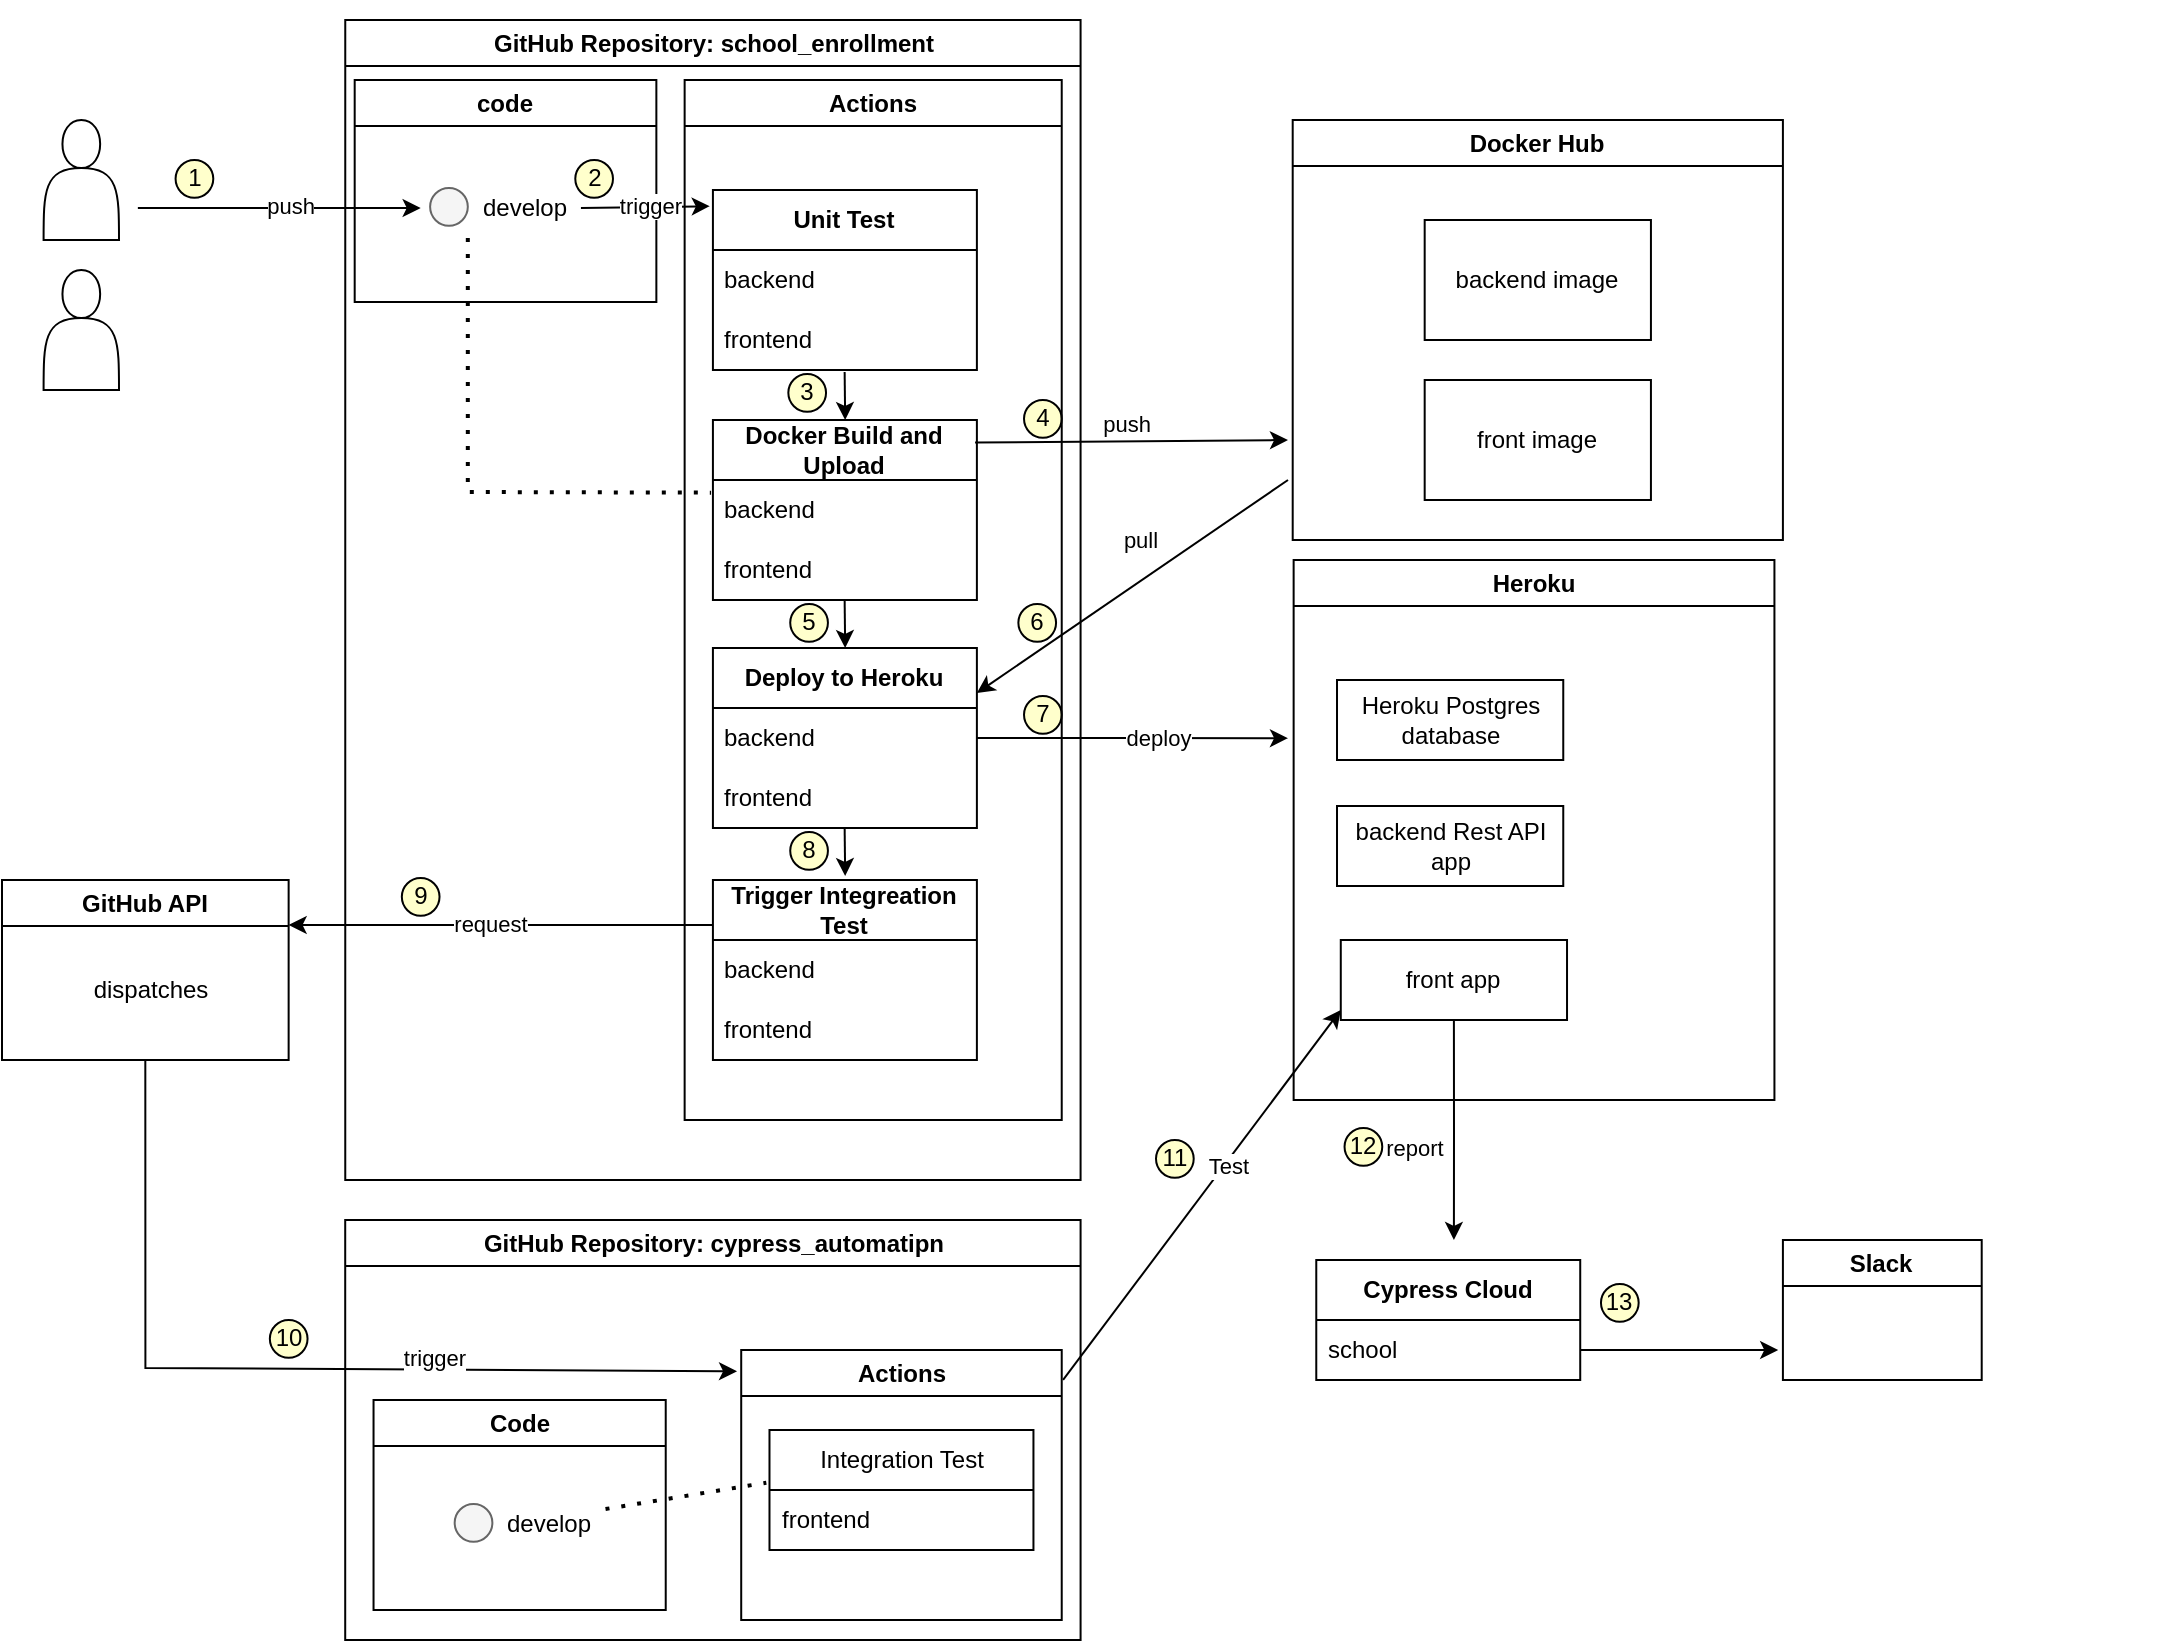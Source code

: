 <mxfile version="26.1.1">
  <diagram id="yPxyJZ8AM_hMuL3Unpa9" name="gitflow">
    <mxGraphModel dx="3227" dy="2710" grid="0" gridSize="10" guides="1" tooltips="1" connect="1" arrows="1" fold="1" page="1" pageScale="1" pageWidth="1100" pageHeight="850" math="0" shadow="0">
      <root>
        <mxCell id="0" />
        <mxCell id="1" parent="0" />
        <mxCell id="CcKZIoQVEdIfFy5B0TF_-364" value="" style="group" vertex="1" connectable="0" parent="1">
          <mxGeometry x="-1081" y="-1680" width="1079" height="820" as="geometry" />
        </mxCell>
        <mxCell id="CcKZIoQVEdIfFy5B0TF_-302" value="" style="group" vertex="1" connectable="0" parent="CcKZIoQVEdIfFy5B0TF_-364">
          <mxGeometry x="152.777" width="414.797" height="590" as="geometry" />
        </mxCell>
        <mxCell id="CcKZIoQVEdIfFy5B0TF_-301" value="GitHub Repository: school_enrollment" style="swimlane;rounded=0;whiteSpace=wrap;html=1;" vertex="1" parent="CcKZIoQVEdIfFy5B0TF_-302">
          <mxGeometry x="18.854" y="10" width="367.661" height="580" as="geometry" />
        </mxCell>
        <mxCell id="CcKZIoQVEdIfFy5B0TF_-333" value="2" style="ellipse;whiteSpace=wrap;html=1;aspect=fixed;fillColor=#FFFFCC;" vertex="1" parent="CcKZIoQVEdIfFy5B0TF_-301">
          <mxGeometry x="115.012" y="70" width="18.854" height="18.854" as="geometry" />
        </mxCell>
        <mxCell id="CcKZIoQVEdIfFy5B0TF_-334" value="3" style="ellipse;whiteSpace=wrap;html=1;aspect=fixed;fillColor=#FFFFCC;" vertex="1" parent="CcKZIoQVEdIfFy5B0TF_-301">
          <mxGeometry x="221.539" y="177" width="18.854" height="18.854" as="geometry" />
        </mxCell>
        <mxCell id="CcKZIoQVEdIfFy5B0TF_-335" value="4" style="ellipse;whiteSpace=wrap;html=1;aspect=fixed;fillColor=#FFFFCC;" vertex="1" parent="CcKZIoQVEdIfFy5B0TF_-301">
          <mxGeometry x="339.379" y="190" width="18.854" height="18.854" as="geometry" />
        </mxCell>
        <mxCell id="CcKZIoQVEdIfFy5B0TF_-337" value="5" style="ellipse;whiteSpace=wrap;html=1;aspect=fixed;fillColor=#FFFFCC;" vertex="1" parent="CcKZIoQVEdIfFy5B0TF_-301">
          <mxGeometry x="222.482" y="292" width="18.854" height="18.854" as="geometry" />
        </mxCell>
        <mxCell id="CcKZIoQVEdIfFy5B0TF_-338" value="6" style="ellipse;whiteSpace=wrap;html=1;aspect=fixed;fillColor=#FFFFCC;" vertex="1" parent="CcKZIoQVEdIfFy5B0TF_-301">
          <mxGeometry x="336.551" y="292" width="18.854" height="18.854" as="geometry" />
        </mxCell>
        <mxCell id="CcKZIoQVEdIfFy5B0TF_-339" value="8" style="ellipse;whiteSpace=wrap;html=1;aspect=fixed;fillColor=#FFFFCC;" vertex="1" parent="CcKZIoQVEdIfFy5B0TF_-301">
          <mxGeometry x="222.482" y="406" width="18.854" height="18.854" as="geometry" />
        </mxCell>
        <mxCell id="CcKZIoQVEdIfFy5B0TF_-342" value="9" style="ellipse;whiteSpace=wrap;html=1;aspect=fixed;fillColor=#FFFFCC;" vertex="1" parent="CcKZIoQVEdIfFy5B0TF_-301">
          <mxGeometry x="28.282" y="429" width="18.854" height="18.854" as="geometry" />
        </mxCell>
        <mxCell id="CcKZIoQVEdIfFy5B0TF_-353" value="7" style="ellipse;whiteSpace=wrap;html=1;aspect=fixed;fillColor=#FFFFCC;" vertex="1" parent="CcKZIoQVEdIfFy5B0TF_-301">
          <mxGeometry x="339.379" y="338" width="18.854" height="18.854" as="geometry" />
        </mxCell>
        <mxCell id="CcKZIoQVEdIfFy5B0TF_-188" value="Actions" style="swimlane;whiteSpace=wrap;html=1;" vertex="1" parent="CcKZIoQVEdIfFy5B0TF_-302">
          <mxGeometry x="188.544" y="40" width="188.544" height="520" as="geometry" />
        </mxCell>
        <mxCell id="CcKZIoQVEdIfFy5B0TF_-196" value="&lt;b&gt;Unit Test&lt;/b&gt;" style="swimlane;fontStyle=0;childLayout=stackLayout;horizontal=1;startSize=30;horizontalStack=0;resizeParent=1;resizeParentMax=0;resizeLast=0;collapsible=1;marginBottom=0;whiteSpace=wrap;html=1;" vertex="1" parent="CcKZIoQVEdIfFy5B0TF_-188">
          <mxGeometry x="14.141" y="55" width="131.981" height="90" as="geometry" />
        </mxCell>
        <mxCell id="CcKZIoQVEdIfFy5B0TF_-197" value="backend" style="text;strokeColor=none;fillColor=none;align=left;verticalAlign=middle;spacingLeft=4;spacingRight=4;overflow=hidden;points=[[0,0.5],[1,0.5]];portConstraint=eastwest;rotatable=0;whiteSpace=wrap;html=1;" vertex="1" parent="CcKZIoQVEdIfFy5B0TF_-196">
          <mxGeometry y="30" width="131.981" height="30" as="geometry" />
        </mxCell>
        <mxCell id="CcKZIoQVEdIfFy5B0TF_-198" value="frontend" style="text;strokeColor=none;fillColor=none;align=left;verticalAlign=middle;spacingLeft=4;spacingRight=4;overflow=hidden;points=[[0,0.5],[1,0.5]];portConstraint=eastwest;rotatable=0;whiteSpace=wrap;html=1;" vertex="1" parent="CcKZIoQVEdIfFy5B0TF_-196">
          <mxGeometry y="60" width="131.981" height="30" as="geometry" />
        </mxCell>
        <mxCell id="CcKZIoQVEdIfFy5B0TF_-205" value="&lt;b&gt;Docker Build and Upload&lt;/b&gt;" style="swimlane;fontStyle=0;childLayout=stackLayout;horizontal=1;startSize=30;horizontalStack=0;resizeParent=1;resizeParentMax=0;resizeLast=0;collapsible=1;marginBottom=0;whiteSpace=wrap;html=1;" vertex="1" parent="CcKZIoQVEdIfFy5B0TF_-188">
          <mxGeometry x="14.141" y="170" width="131.981" height="90" as="geometry" />
        </mxCell>
        <mxCell id="CcKZIoQVEdIfFy5B0TF_-206" value="backend" style="text;strokeColor=none;fillColor=none;align=left;verticalAlign=middle;spacingLeft=4;spacingRight=4;overflow=hidden;points=[[0,0.5],[1,0.5]];portConstraint=eastwest;rotatable=0;whiteSpace=wrap;html=1;" vertex="1" parent="CcKZIoQVEdIfFy5B0TF_-205">
          <mxGeometry y="30" width="131.981" height="30" as="geometry" />
        </mxCell>
        <mxCell id="CcKZIoQVEdIfFy5B0TF_-207" value="frontend" style="text;strokeColor=none;fillColor=none;align=left;verticalAlign=middle;spacingLeft=4;spacingRight=4;overflow=hidden;points=[[0,0.5],[1,0.5]];portConstraint=eastwest;rotatable=0;whiteSpace=wrap;html=1;" vertex="1" parent="CcKZIoQVEdIfFy5B0TF_-205">
          <mxGeometry y="60" width="131.981" height="30" as="geometry" />
        </mxCell>
        <mxCell id="CcKZIoQVEdIfFy5B0TF_-219" value="&lt;b&gt;Deploy to Heroku&lt;/b&gt;" style="swimlane;fontStyle=0;childLayout=stackLayout;horizontal=1;startSize=30;horizontalStack=0;resizeParent=1;resizeParentMax=0;resizeLast=0;collapsible=1;marginBottom=0;whiteSpace=wrap;html=1;" vertex="1" parent="CcKZIoQVEdIfFy5B0TF_-188">
          <mxGeometry x="14.141" y="284" width="131.981" height="90" as="geometry" />
        </mxCell>
        <mxCell id="CcKZIoQVEdIfFy5B0TF_-351" style="edgeStyle=orthogonalEdgeStyle;rounded=0;orthogonalLoop=1;jettySize=auto;html=1;exitX=1;exitY=0.5;exitDx=0;exitDy=0;" edge="1" parent="CcKZIoQVEdIfFy5B0TF_-219" source="CcKZIoQVEdIfFy5B0TF_-220">
          <mxGeometry relative="1" as="geometry">
            <mxPoint x="287.53" y="45.087" as="targetPoint" />
          </mxGeometry>
        </mxCell>
        <mxCell id="CcKZIoQVEdIfFy5B0TF_-352" value="deploy" style="edgeLabel;html=1;align=center;verticalAlign=middle;resizable=0;points=[];" vertex="1" connectable="0" parent="CcKZIoQVEdIfFy5B0TF_-351">
          <mxGeometry x="0.166" y="1" relative="1" as="geometry">
            <mxPoint as="offset" />
          </mxGeometry>
        </mxCell>
        <mxCell id="CcKZIoQVEdIfFy5B0TF_-220" value="backend" style="text;strokeColor=none;fillColor=none;align=left;verticalAlign=middle;spacingLeft=4;spacingRight=4;overflow=hidden;points=[[0,0.5],[1,0.5]];portConstraint=eastwest;rotatable=0;whiteSpace=wrap;html=1;" vertex="1" parent="CcKZIoQVEdIfFy5B0TF_-219">
          <mxGeometry y="30" width="131.981" height="30" as="geometry" />
        </mxCell>
        <mxCell id="CcKZIoQVEdIfFy5B0TF_-221" value="frontend" style="text;strokeColor=none;fillColor=none;align=left;verticalAlign=middle;spacingLeft=4;spacingRight=4;overflow=hidden;points=[[0,0.5],[1,0.5]];portConstraint=eastwest;rotatable=0;whiteSpace=wrap;html=1;" vertex="1" parent="CcKZIoQVEdIfFy5B0TF_-219">
          <mxGeometry y="60" width="131.981" height="30" as="geometry" />
        </mxCell>
        <mxCell id="CcKZIoQVEdIfFy5B0TF_-238" value="" style="endArrow=classic;html=1;rounded=0;exitX=0.484;exitY=1.034;exitDx=0;exitDy=0;exitPerimeter=0;entryX=0.486;entryY=0;entryDx=0;entryDy=0;entryPerimeter=0;" edge="1" parent="CcKZIoQVEdIfFy5B0TF_-219">
          <mxGeometry width="50" height="50" relative="1" as="geometry">
            <mxPoint x="65.858" y="-23.98" as="sourcePoint" />
            <mxPoint x="66.122" as="targetPoint" />
          </mxGeometry>
        </mxCell>
        <mxCell id="CcKZIoQVEdIfFy5B0TF_-224" value="&lt;b&gt;Trigger Integreation Test&lt;/b&gt;" style="swimlane;fontStyle=0;childLayout=stackLayout;horizontal=1;startSize=30;horizontalStack=0;resizeParent=1;resizeParentMax=0;resizeLast=0;collapsible=1;marginBottom=0;whiteSpace=wrap;html=1;" vertex="1" parent="CcKZIoQVEdIfFy5B0TF_-188">
          <mxGeometry x="14.141" y="400" width="131.981" height="90" as="geometry" />
        </mxCell>
        <mxCell id="CcKZIoQVEdIfFy5B0TF_-225" value="backend" style="text;strokeColor=none;fillColor=none;align=left;verticalAlign=middle;spacingLeft=4;spacingRight=4;overflow=hidden;points=[[0,0.5],[1,0.5]];portConstraint=eastwest;rotatable=0;whiteSpace=wrap;html=1;" vertex="1" parent="CcKZIoQVEdIfFy5B0TF_-224">
          <mxGeometry y="30" width="131.981" height="30" as="geometry" />
        </mxCell>
        <mxCell id="CcKZIoQVEdIfFy5B0TF_-226" value="frontend" style="text;strokeColor=none;fillColor=none;align=left;verticalAlign=middle;spacingLeft=4;spacingRight=4;overflow=hidden;points=[[0,0.5],[1,0.5]];portConstraint=eastwest;rotatable=0;whiteSpace=wrap;html=1;" vertex="1" parent="CcKZIoQVEdIfFy5B0TF_-224">
          <mxGeometry y="60" width="131.981" height="30" as="geometry" />
        </mxCell>
        <mxCell id="CcKZIoQVEdIfFy5B0TF_-239" value="" style="endArrow=classic;html=1;rounded=0;exitX=0.484;exitY=1.034;exitDx=0;exitDy=0;exitPerimeter=0;entryX=0.486;entryY=0;entryDx=0;entryDy=0;entryPerimeter=0;" edge="1" parent="CcKZIoQVEdIfFy5B0TF_-224">
          <mxGeometry width="50" height="50" relative="1" as="geometry">
            <mxPoint x="65.858" y="-25.98" as="sourcePoint" />
            <mxPoint x="66.122" y="-2" as="targetPoint" />
          </mxGeometry>
        </mxCell>
        <mxCell id="CcKZIoQVEdIfFy5B0TF_-237" value="" style="endArrow=classic;html=1;rounded=0;exitX=0.484;exitY=1.034;exitDx=0;exitDy=0;exitPerimeter=0;entryX=0.486;entryY=0;entryDx=0;entryDy=0;entryPerimeter=0;" edge="1" parent="CcKZIoQVEdIfFy5B0TF_-188">
          <mxGeometry width="50" height="50" relative="1" as="geometry">
            <mxPoint x="79.999" y="146.02" as="sourcePoint" />
            <mxPoint x="80.263" y="170" as="targetPoint" />
          </mxGeometry>
        </mxCell>
        <mxCell id="CcKZIoQVEdIfFy5B0TF_-189" value="code" style="swimlane;whiteSpace=wrap;html=1;startSize=23;" vertex="1" parent="CcKZIoQVEdIfFy5B0TF_-302">
          <mxGeometry x="23.568" y="40" width="150.835" height="111" as="geometry" />
        </mxCell>
        <mxCell id="CcKZIoQVEdIfFy5B0TF_-229" value="" style="ellipse;whiteSpace=wrap;html=1;aspect=fixed;fontSize=10;fontColor=#333333;fillColor=#f5f5f5;strokeColor=#666666;" vertex="1" parent="CcKZIoQVEdIfFy5B0TF_-189">
          <mxGeometry x="37.709" y="54" width="18.854" height="18.854" as="geometry" />
        </mxCell>
        <mxCell id="CcKZIoQVEdIfFy5B0TF_-231" value="develop" style="text;html=1;align=center;verticalAlign=middle;whiteSpace=wrap;rounded=0;" vertex="1" parent="CcKZIoQVEdIfFy5B0TF_-189">
          <mxGeometry x="56.563" y="49" width="56.563" height="30" as="geometry" />
        </mxCell>
        <mxCell id="CcKZIoQVEdIfFy5B0TF_-304" value="" style="endArrow=none;dashed=1;html=1;dashPattern=1 3;strokeWidth=2;rounded=0;exitX=0;exitY=1;exitDx=0;exitDy=0;entryX=-0.007;entryY=0.211;entryDx=0;entryDy=0;entryPerimeter=0;" edge="1" parent="CcKZIoQVEdIfFy5B0TF_-302" source="CcKZIoQVEdIfFy5B0TF_-231" target="CcKZIoQVEdIfFy5B0TF_-206">
          <mxGeometry width="50" height="50" relative="1" as="geometry">
            <mxPoint x="94.272" y="270" as="sourcePoint" />
            <mxPoint x="141.408" y="220" as="targetPoint" />
            <Array as="points">
              <mxPoint x="80.131" y="246" />
            </Array>
          </mxGeometry>
        </mxCell>
        <mxCell id="CcKZIoQVEdIfFy5B0TF_-318" value="" style="endArrow=classic;html=1;rounded=0;entryX=-0.012;entryY=0.09;entryDx=0;entryDy=0;entryPerimeter=0;exitX=1;exitY=0.5;exitDx=0;exitDy=0;" edge="1" parent="CcKZIoQVEdIfFy5B0TF_-302" source="CcKZIoQVEdIfFy5B0TF_-231" target="CcKZIoQVEdIfFy5B0TF_-196">
          <mxGeometry width="50" height="50" relative="1" as="geometry">
            <mxPoint x="141.408" y="103.52" as="sourcePoint" />
            <mxPoint x="282.816" y="103.52" as="targetPoint" />
          </mxGeometry>
        </mxCell>
        <mxCell id="CcKZIoQVEdIfFy5B0TF_-319" value="trigger" style="edgeLabel;html=1;align=center;verticalAlign=middle;resizable=0;points=[];" vertex="1" connectable="0" parent="CcKZIoQVEdIfFy5B0TF_-318">
          <mxGeometry x="0.068" y="1" relative="1" as="geometry">
            <mxPoint as="offset" />
          </mxGeometry>
        </mxCell>
        <mxCell id="CcKZIoQVEdIfFy5B0TF_-242" value="" style="endArrow=classic;html=1;rounded=0;exitX=0.993;exitY=0.125;exitDx=0;exitDy=0;exitPerimeter=0;" edge="1" parent="CcKZIoQVEdIfFy5B0TF_-302" source="CcKZIoQVEdIfFy5B0TF_-205">
          <mxGeometry width="50" height="50" relative="1" as="geometry">
            <mxPoint x="339.379" y="221.11" as="sourcePoint" />
            <mxPoint x="490.215" y="220" as="targetPoint" />
          </mxGeometry>
        </mxCell>
        <mxCell id="CcKZIoQVEdIfFy5B0TF_-243" value="push" style="edgeLabel;html=1;align=center;verticalAlign=middle;resizable=0;points=[];" vertex="1" connectable="0" parent="CcKZIoQVEdIfFy5B0TF_-242">
          <mxGeometry x="0.192" y="-1" relative="1" as="geometry">
            <mxPoint x="-18" y="-10" as="offset" />
          </mxGeometry>
        </mxCell>
        <mxCell id="CcKZIoQVEdIfFy5B0TF_-190" value="Docker Hub" style="swimlane;whiteSpace=wrap;html=1;" vertex="1" parent="CcKZIoQVEdIfFy5B0TF_-364">
          <mxGeometry x="645.349" y="60" width="245.107" height="210" as="geometry" />
        </mxCell>
        <mxCell id="CcKZIoQVEdIfFy5B0TF_-210" value="front image" style="rounded=0;whiteSpace=wrap;html=1;" vertex="1" parent="CcKZIoQVEdIfFy5B0TF_-190">
          <mxGeometry x="65.99" y="130" width="113.126" height="60" as="geometry" />
        </mxCell>
        <mxCell id="CcKZIoQVEdIfFy5B0TF_-211" value="backend image" style="rounded=0;whiteSpace=wrap;html=1;" vertex="1" parent="CcKZIoQVEdIfFy5B0TF_-190">
          <mxGeometry x="65.99" y="50" width="113.126" height="60" as="geometry" />
        </mxCell>
        <mxCell id="CcKZIoQVEdIfFy5B0TF_-193" value="Heroku" style="swimlane;whiteSpace=wrap;html=1;" vertex="1" parent="CcKZIoQVEdIfFy5B0TF_-364">
          <mxGeometry x="645.82" y="280" width="240.394" height="270" as="geometry" />
        </mxCell>
        <mxCell id="CcKZIoQVEdIfFy5B0TF_-195" value="backend Rest API app" style="rounded=0;whiteSpace=wrap;html=1;" vertex="1" parent="CcKZIoQVEdIfFy5B0TF_-193">
          <mxGeometry x="21.683" y="123" width="113.126" height="40" as="geometry" />
        </mxCell>
        <mxCell id="CcKZIoQVEdIfFy5B0TF_-241" value="Heroku Postgres&lt;br&gt;database" style="rounded=0;whiteSpace=wrap;html=1;" vertex="1" parent="CcKZIoQVEdIfFy5B0TF_-193">
          <mxGeometry x="21.683" y="60" width="113.126" height="40" as="geometry" />
        </mxCell>
        <mxCell id="CcKZIoQVEdIfFy5B0TF_-282" style="edgeStyle=orthogonalEdgeStyle;rounded=0;orthogonalLoop=1;jettySize=auto;html=1;exitX=0.5;exitY=1;exitDx=0;exitDy=0;" edge="1" parent="CcKZIoQVEdIfFy5B0TF_-193" source="CcKZIoQVEdIfFy5B0TF_-194">
          <mxGeometry relative="1" as="geometry">
            <mxPoint x="80.131" y="340" as="targetPoint" />
          </mxGeometry>
        </mxCell>
        <mxCell id="CcKZIoQVEdIfFy5B0TF_-283" value="report" style="edgeLabel;html=1;align=center;verticalAlign=middle;resizable=0;points=[];" vertex="1" connectable="0" parent="CcKZIoQVEdIfFy5B0TF_-282">
          <mxGeometry x="0.158" y="2" relative="1" as="geometry">
            <mxPoint x="-23" as="offset" />
          </mxGeometry>
        </mxCell>
        <mxCell id="CcKZIoQVEdIfFy5B0TF_-194" value="front app" style="rounded=0;whiteSpace=wrap;html=1;" vertex="1" parent="CcKZIoQVEdIfFy5B0TF_-193">
          <mxGeometry x="23.568" y="190" width="113.126" height="40" as="geometry" />
        </mxCell>
        <mxCell id="CcKZIoQVEdIfFy5B0TF_-303" value="GitHub&amp;nbsp;&lt;span style=&quot;background-color: transparent; color: light-dark(rgb(0, 0, 0), rgb(255, 255, 255));&quot;&gt;Repository: cypress_automatipn&lt;/span&gt;" style="swimlane;whiteSpace=wrap;html=1;startSize=23;" vertex="1" parent="CcKZIoQVEdIfFy5B0TF_-364">
          <mxGeometry x="171.603" y="610" width="367.689" height="210" as="geometry" />
        </mxCell>
        <mxCell id="CcKZIoQVEdIfFy5B0TF_-252" value="Code" style="swimlane;whiteSpace=wrap;html=1;startSize=23;" vertex="1" parent="CcKZIoQVEdIfFy5B0TF_-303">
          <mxGeometry x="14.169" y="90" width="146.093" height="105" as="geometry" />
        </mxCell>
        <mxCell id="CcKZIoQVEdIfFy5B0TF_-254" value="" style="ellipse;whiteSpace=wrap;html=1;aspect=fixed;fontSize=10;fontColor=#333333;fillColor=#f5f5f5;strokeColor=#666666;" vertex="1" parent="CcKZIoQVEdIfFy5B0TF_-252">
          <mxGeometry x="40.565" y="52" width="18.854" height="18.854" as="geometry" />
        </mxCell>
        <mxCell id="CcKZIoQVEdIfFy5B0TF_-255" value="develop" style="text;html=1;align=center;verticalAlign=middle;whiteSpace=wrap;rounded=0;" vertex="1" parent="CcKZIoQVEdIfFy5B0TF_-252">
          <mxGeometry x="59.42" y="47" width="56.563" height="30" as="geometry" />
        </mxCell>
        <mxCell id="CcKZIoQVEdIfFy5B0TF_-256" value="Actions" style="swimlane;whiteSpace=wrap;html=1;" vertex="1" parent="CcKZIoQVEdIfFy5B0TF_-303">
          <mxGeometry x="198.0" y="65" width="160.262" height="135" as="geometry" />
        </mxCell>
        <mxCell id="CcKZIoQVEdIfFy5B0TF_-257" value="Integration Test" style="swimlane;fontStyle=0;childLayout=stackLayout;horizontal=1;startSize=30;horizontalStack=0;resizeParent=1;resizeParentMax=0;resizeLast=0;collapsible=1;marginBottom=0;whiteSpace=wrap;html=1;" vertex="1" parent="CcKZIoQVEdIfFy5B0TF_-256">
          <mxGeometry x="14.141" y="40" width="131.981" height="60" as="geometry" />
        </mxCell>
        <mxCell id="CcKZIoQVEdIfFy5B0TF_-259" value="frontend" style="text;strokeColor=none;fillColor=none;align=left;verticalAlign=middle;spacingLeft=4;spacingRight=4;overflow=hidden;points=[[0,0.5],[1,0.5]];portConstraint=eastwest;rotatable=0;whiteSpace=wrap;html=1;" vertex="1" parent="CcKZIoQVEdIfFy5B0TF_-257">
          <mxGeometry y="30" width="131.981" height="30" as="geometry" />
        </mxCell>
        <mxCell id="CcKZIoQVEdIfFy5B0TF_-330" value="" style="endArrow=none;dashed=1;html=1;dashPattern=1 3;strokeWidth=2;rounded=0;exitX=1;exitY=0.25;exitDx=0;exitDy=0;entryX=-0.012;entryY=-0.121;entryDx=0;entryDy=0;entryPerimeter=0;" edge="1" parent="CcKZIoQVEdIfFy5B0TF_-303" source="CcKZIoQVEdIfFy5B0TF_-255" target="CcKZIoQVEdIfFy5B0TF_-259">
          <mxGeometry width="50" height="50" relative="1" as="geometry">
            <mxPoint x="339.408" y="-150" as="sourcePoint" />
            <mxPoint x="386.544" y="-200" as="targetPoint" />
          </mxGeometry>
        </mxCell>
        <mxCell id="CcKZIoQVEdIfFy5B0TF_-305" value="GitHub API" style="swimlane;whiteSpace=wrap;html=1;" vertex="1" parent="CcKZIoQVEdIfFy5B0TF_-364">
          <mxGeometry y="440" width="143.322" height="90" as="geometry" />
        </mxCell>
        <mxCell id="CcKZIoQVEdIfFy5B0TF_-307" value="dispatches" style="text;html=1;align=center;verticalAlign=middle;resizable=0;points=[];autosize=1;strokeColor=none;fillColor=none;" vertex="1" parent="CcKZIoQVEdIfFy5B0TF_-305">
          <mxGeometry x="33.957" y="40" width="80" height="30" as="geometry" />
        </mxCell>
        <mxCell id="CcKZIoQVEdIfFy5B0TF_-308" value="" style="endArrow=classic;html=1;rounded=0;entryX=1;entryY=0.25;entryDx=0;entryDy=0;exitX=0;exitY=0.25;exitDx=0;exitDy=0;" edge="1" parent="CcKZIoQVEdIfFy5B0TF_-364" source="CcKZIoQVEdIfFy5B0TF_-224" target="CcKZIoQVEdIfFy5B0TF_-305">
          <mxGeometry width="50" height="50" relative="1" as="geometry">
            <mxPoint x="341.321" y="500" as="sourcePoint" />
            <mxPoint x="350.749" y="450" as="targetPoint" />
          </mxGeometry>
        </mxCell>
        <mxCell id="CcKZIoQVEdIfFy5B0TF_-325" value="request" style="edgeLabel;html=1;align=center;verticalAlign=middle;resizable=0;points=[];" vertex="1" connectable="0" parent="CcKZIoQVEdIfFy5B0TF_-308">
          <mxGeometry x="0.05" y="-1" relative="1" as="geometry">
            <mxPoint as="offset" />
          </mxGeometry>
        </mxCell>
        <mxCell id="CcKZIoQVEdIfFy5B0TF_-309" value="" style="endArrow=classic;html=1;rounded=0;exitX=0.5;exitY=1;exitDx=0;exitDy=0;entryX=-0.013;entryY=0.079;entryDx=0;entryDy=0;entryPerimeter=0;" edge="1" parent="CcKZIoQVEdIfFy5B0TF_-364" source="CcKZIoQVEdIfFy5B0TF_-305" target="CcKZIoQVEdIfFy5B0TF_-256">
          <mxGeometry width="50" height="50" relative="1" as="geometry">
            <mxPoint x="303.613" y="590" as="sourcePoint" />
            <mxPoint x="58.505" y="810" as="targetPoint" />
            <Array as="points">
              <mxPoint x="71.703" y="684" />
            </Array>
          </mxGeometry>
        </mxCell>
        <mxCell id="CcKZIoQVEdIfFy5B0TF_-310" value="trigger" style="edgeLabel;html=1;align=center;verticalAlign=middle;resizable=0;points=[];" vertex="1" connectable="0" parent="CcKZIoQVEdIfFy5B0TF_-309">
          <mxGeometry x="0.324" y="1" relative="1" as="geometry">
            <mxPoint y="-5" as="offset" />
          </mxGeometry>
        </mxCell>
        <mxCell id="CcKZIoQVEdIfFy5B0TF_-313" value="" style="shape=actor;whiteSpace=wrap;html=1;" vertex="1" parent="CcKZIoQVEdIfFy5B0TF_-364">
          <mxGeometry x="20.796" y="60" width="37.709" height="60" as="geometry" />
        </mxCell>
        <mxCell id="CcKZIoQVEdIfFy5B0TF_-314" value="" style="endArrow=classic;html=1;rounded=0;" edge="1" parent="CcKZIoQVEdIfFy5B0TF_-364">
          <mxGeometry width="50" height="50" relative="1" as="geometry">
            <mxPoint x="67.932" y="104" as="sourcePoint" />
            <mxPoint x="209.34" y="104" as="targetPoint" />
          </mxGeometry>
        </mxCell>
        <mxCell id="CcKZIoQVEdIfFy5B0TF_-315" value="push" style="edgeLabel;html=1;align=center;verticalAlign=middle;resizable=0;points=[];" vertex="1" connectable="0" parent="CcKZIoQVEdIfFy5B0TF_-314">
          <mxGeometry x="0.068" y="1" relative="1" as="geometry">
            <mxPoint as="offset" />
          </mxGeometry>
        </mxCell>
        <mxCell id="CcKZIoQVEdIfFy5B0TF_-316" value="" style="shape=actor;whiteSpace=wrap;html=1;" vertex="1" parent="CcKZIoQVEdIfFy5B0TF_-364">
          <mxGeometry x="20.796" y="135" width="37.709" height="60" as="geometry" />
        </mxCell>
        <mxCell id="CcKZIoQVEdIfFy5B0TF_-321" value="" style="endArrow=classic;html=1;rounded=0;entryX=1;entryY=0.25;entryDx=0;entryDy=0;" edge="1" parent="CcKZIoQVEdIfFy5B0TF_-364" target="CcKZIoQVEdIfFy5B0TF_-219">
          <mxGeometry width="50" height="50" relative="1" as="geometry">
            <mxPoint x="642.992" y="240" as="sourcePoint" />
            <mxPoint x="652.419" y="260" as="targetPoint" />
          </mxGeometry>
        </mxCell>
        <mxCell id="CcKZIoQVEdIfFy5B0TF_-322" value="pull" style="edgeLabel;html=1;align=center;verticalAlign=middle;resizable=0;points=[];" vertex="1" connectable="0" parent="CcKZIoQVEdIfFy5B0TF_-321">
          <mxGeometry x="0.192" y="-1" relative="1" as="geometry">
            <mxPoint x="19" y="-33" as="offset" />
          </mxGeometry>
        </mxCell>
        <mxCell id="CcKZIoQVEdIfFy5B0TF_-323" value="" style="endArrow=classic;html=1;rounded=0;exitX=1.016;exitY=0.083;exitDx=0;exitDy=0;exitPerimeter=0;" edge="1" parent="CcKZIoQVEdIfFy5B0TF_-364">
          <mxGeometry width="50" height="50" relative="1" as="geometry">
            <mxPoint x="530.544" y="689.96" as="sourcePoint" />
            <mxPoint x="669.388" y="505" as="targetPoint" />
          </mxGeometry>
        </mxCell>
        <mxCell id="CcKZIoQVEdIfFy5B0TF_-324" value="Test" style="edgeLabel;html=1;align=center;verticalAlign=middle;resizable=0;points=[];" vertex="1" connectable="0" parent="CcKZIoQVEdIfFy5B0TF_-323">
          <mxGeometry x="0.163" relative="1" as="geometry">
            <mxPoint x="1" as="offset" />
          </mxGeometry>
        </mxCell>
        <mxCell id="CcKZIoQVEdIfFy5B0TF_-331" value="1" style="ellipse;whiteSpace=wrap;html=1;aspect=fixed;fillColor=#FFFFCC;" vertex="1" parent="CcKZIoQVEdIfFy5B0TF_-364">
          <mxGeometry x="86.787" y="80" width="18.854" height="18.854" as="geometry" />
        </mxCell>
        <mxCell id="CcKZIoQVEdIfFy5B0TF_-343" value="10" style="ellipse;whiteSpace=wrap;html=1;aspect=fixed;fillColor=#FFFFCC;" vertex="1" parent="CcKZIoQVEdIfFy5B0TF_-364">
          <mxGeometry x="133.923" y="660" width="18.854" height="18.854" as="geometry" />
        </mxCell>
        <mxCell id="CcKZIoQVEdIfFy5B0TF_-345" value="11" style="ellipse;whiteSpace=wrap;html=1;aspect=fixed;fillColor=#FFFFCC;" vertex="1" parent="CcKZIoQVEdIfFy5B0TF_-364">
          <mxGeometry x="577.001" y="570" width="18.854" height="18.854" as="geometry" />
        </mxCell>
        <mxCell id="CcKZIoQVEdIfFy5B0TF_-346" value="12" style="ellipse;whiteSpace=wrap;html=1;aspect=fixed;fillColor=#FFFFCC;" vertex="1" parent="CcKZIoQVEdIfFy5B0TF_-364">
          <mxGeometry x="671.273" y="564" width="18.854" height="18.854" as="geometry" />
        </mxCell>
        <mxCell id="CcKZIoQVEdIfFy5B0TF_-349" value="13" style="ellipse;whiteSpace=wrap;html=1;aspect=fixed;fillColor=#FFFFCC;" vertex="1" parent="CcKZIoQVEdIfFy5B0TF_-364">
          <mxGeometry x="799.483" y="642" width="18.854" height="18.854" as="geometry" />
        </mxCell>
        <mxCell id="CcKZIoQVEdIfFy5B0TF_-356" value="Slack" style="swimlane;whiteSpace=wrap;html=1;" vertex="1" parent="CcKZIoQVEdIfFy5B0TF_-364">
          <mxGeometry x="890.456" y="620" width="99.4" height="70" as="geometry" />
        </mxCell>
        <mxCell id="CcKZIoQVEdIfFy5B0TF_-357" value="&lt;b&gt;Cypress Cloud&lt;/b&gt;" style="swimlane;fontStyle=0;childLayout=stackLayout;horizontal=1;startSize=30;horizontalStack=0;resizeParent=1;resizeParentMax=0;resizeLast=0;collapsible=1;marginBottom=0;whiteSpace=wrap;html=1;" vertex="1" parent="CcKZIoQVEdIfFy5B0TF_-364">
          <mxGeometry x="657.133" y="630" width="131.981" height="60" as="geometry" />
        </mxCell>
        <mxCell id="CcKZIoQVEdIfFy5B0TF_-358" value="school" style="text;strokeColor=none;fillColor=none;align=left;verticalAlign=middle;spacingLeft=4;spacingRight=4;overflow=hidden;points=[[0,0.5],[1,0.5]];portConstraint=eastwest;rotatable=0;whiteSpace=wrap;html=1;" vertex="1" parent="CcKZIoQVEdIfFy5B0TF_-357">
          <mxGeometry y="30" width="131.981" height="30" as="geometry" />
        </mxCell>
        <mxCell id="CcKZIoQVEdIfFy5B0TF_-363" value="" style="endArrow=classic;html=1;rounded=0;exitX=1;exitY=0.75;exitDx=0;exitDy=0;" edge="1" parent="CcKZIoQVEdIfFy5B0TF_-364" source="CcKZIoQVEdIfFy5B0TF_-357">
          <mxGeometry width="50" height="50" relative="1" as="geometry">
            <mxPoint x="586.429" y="640" as="sourcePoint" />
            <mxPoint x="888.099" y="675" as="targetPoint" />
          </mxGeometry>
        </mxCell>
      </root>
    </mxGraphModel>
  </diagram>
</mxfile>
